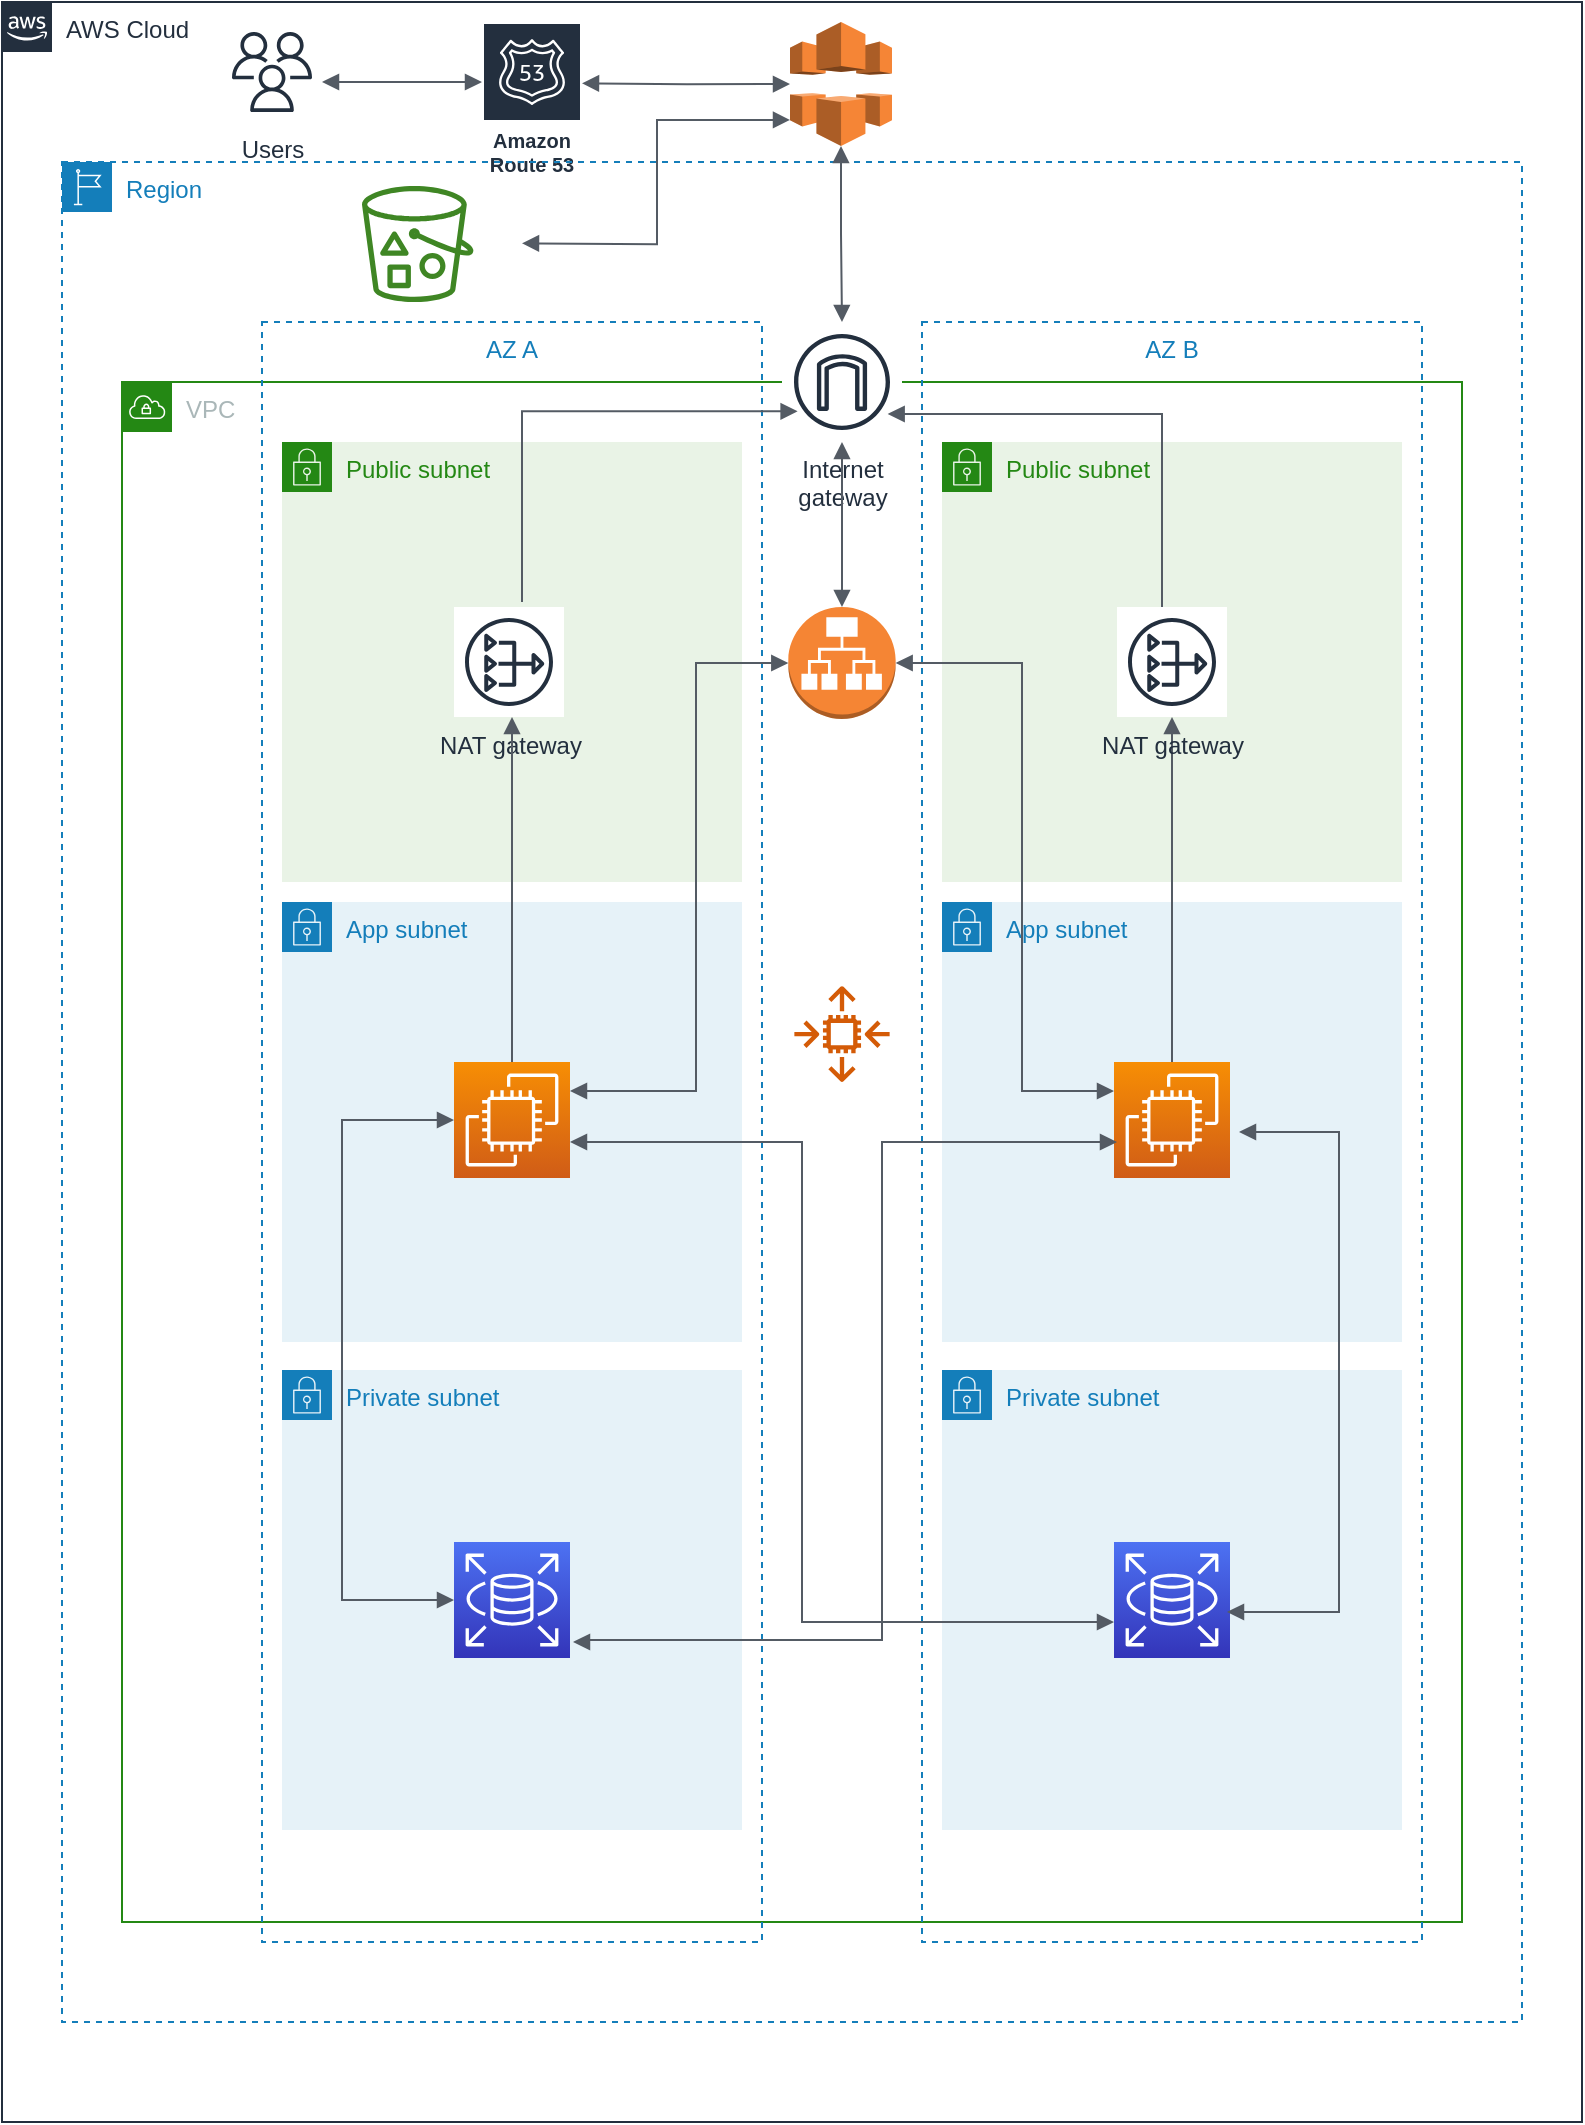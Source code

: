 <mxfile version="21.6.1" type="github">
  <diagram name="Página-1" id="1Rz9W2KNJqUkcTFK6xZG">
    <mxGraphModel dx="1500" dy="827" grid="1" gridSize="10" guides="1" tooltips="1" connect="1" arrows="1" fold="1" page="1" pageScale="1" pageWidth="827" pageHeight="1169" math="0" shadow="0">
      <root>
        <mxCell id="0" />
        <mxCell id="1" parent="0" />
        <mxCell id="sQ7NP-9YRCdX116FE9q4-1" value="AWS Cloud" style="points=[[0,0],[0.25,0],[0.5,0],[0.75,0],[1,0],[1,0.25],[1,0.5],[1,0.75],[1,1],[0.75,1],[0.5,1],[0.25,1],[0,1],[0,0.75],[0,0.5],[0,0.25]];outlineConnect=0;gradientColor=none;html=1;whiteSpace=wrap;fontSize=12;fontStyle=0;container=1;pointerEvents=0;collapsible=0;recursiveResize=0;shape=mxgraph.aws4.group;grIcon=mxgraph.aws4.group_aws_cloud_alt;strokeColor=#232F3E;fillColor=none;verticalAlign=top;align=left;spacingLeft=30;fontColor=#232F3E;dashed=0;" vertex="1" parent="1">
          <mxGeometry x="20" y="20" width="790" height="1060" as="geometry" />
        </mxCell>
        <mxCell id="sQ7NP-9YRCdX116FE9q4-57" value="Users" style="sketch=0;outlineConnect=0;fontColor=#232F3E;gradientColor=none;strokeColor=#232F3E;fillColor=#ffffff;dashed=0;verticalLabelPosition=bottom;verticalAlign=top;align=center;html=1;fontSize=12;fontStyle=0;aspect=fixed;shape=mxgraph.aws4.resourceIcon;resIcon=mxgraph.aws4.users;" vertex="1" parent="sQ7NP-9YRCdX116FE9q4-1">
          <mxGeometry x="110" y="10" width="50" height="50" as="geometry" />
        </mxCell>
        <mxCell id="sQ7NP-9YRCdX116FE9q4-62" value="Amazon Route 53" style="sketch=0;outlineConnect=0;fontColor=#232F3E;gradientColor=none;strokeColor=#ffffff;fillColor=#232F3E;dashed=0;verticalLabelPosition=middle;verticalAlign=bottom;align=center;html=1;whiteSpace=wrap;fontSize=10;fontStyle=1;spacing=3;shape=mxgraph.aws4.productIcon;prIcon=mxgraph.aws4.route_53;" vertex="1" parent="sQ7NP-9YRCdX116FE9q4-1">
          <mxGeometry x="240" y="10" width="50" height="81" as="geometry" />
        </mxCell>
        <mxCell id="sQ7NP-9YRCdX116FE9q4-65" value="" style="edgeStyle=orthogonalEdgeStyle;html=1;endArrow=block;elbow=vertical;startArrow=block;startFill=1;endFill=1;strokeColor=#545B64;rounded=0;" edge="1" parent="sQ7NP-9YRCdX116FE9q4-1">
          <mxGeometry width="100" relative="1" as="geometry">
            <mxPoint x="160" y="40" as="sourcePoint" />
            <mxPoint x="240" y="40" as="targetPoint" />
          </mxGeometry>
        </mxCell>
        <mxCell id="sQ7NP-9YRCdX116FE9q4-66" value="" style="outlineConnect=0;dashed=0;verticalLabelPosition=bottom;verticalAlign=top;align=center;html=1;shape=mxgraph.aws3.cloudfront;fillColor=#F58536;gradientColor=none;" vertex="1" parent="sQ7NP-9YRCdX116FE9q4-1">
          <mxGeometry x="394" y="10" width="51" height="62" as="geometry" />
        </mxCell>
        <mxCell id="sQ7NP-9YRCdX116FE9q4-67" value="" style="edgeStyle=orthogonalEdgeStyle;html=1;endArrow=block;elbow=vertical;startArrow=block;startFill=1;endFill=1;strokeColor=#545B64;rounded=0;entryX=0;entryY=0.5;entryDx=0;entryDy=0;entryPerimeter=0;" edge="1" parent="sQ7NP-9YRCdX116FE9q4-1" target="sQ7NP-9YRCdX116FE9q4-66">
          <mxGeometry width="100" relative="1" as="geometry">
            <mxPoint x="290" y="40.64" as="sourcePoint" />
            <mxPoint x="370" y="40.64" as="targetPoint" />
          </mxGeometry>
        </mxCell>
        <mxCell id="sQ7NP-9YRCdX116FE9q4-2" value="Region" style="points=[[0,0],[0.25,0],[0.5,0],[0.75,0],[1,0],[1,0.25],[1,0.5],[1,0.75],[1,1],[0.75,1],[0.5,1],[0.25,1],[0,1],[0,0.75],[0,0.5],[0,0.25]];outlineConnect=0;gradientColor=none;html=1;whiteSpace=wrap;fontSize=12;fontStyle=0;container=1;pointerEvents=0;collapsible=0;recursiveResize=0;shape=mxgraph.aws4.group;grIcon=mxgraph.aws4.group_region;strokeColor=#147EBA;fillColor=none;verticalAlign=top;align=left;spacingLeft=30;fontColor=#147EBA;dashed=1;" vertex="1" parent="1">
          <mxGeometry x="50" y="100" width="730" height="930" as="geometry" />
        </mxCell>
        <mxCell id="sQ7NP-9YRCdX116FE9q4-31" value="" style="sketch=0;outlineConnect=0;fontColor=#232F3E;gradientColor=none;fillColor=#3F8624;strokeColor=none;dashed=0;verticalLabelPosition=bottom;verticalAlign=top;align=center;html=1;fontSize=12;fontStyle=0;aspect=fixed;pointerEvents=1;shape=mxgraph.aws4.bucket_with_objects;" vertex="1" parent="sQ7NP-9YRCdX116FE9q4-2">
          <mxGeometry x="150.0" y="12" width="55.77" height="58" as="geometry" />
        </mxCell>
        <mxCell id="sQ7NP-9YRCdX116FE9q4-69" value="" style="edgeStyle=orthogonalEdgeStyle;html=1;endArrow=block;elbow=vertical;startArrow=block;startFill=1;endFill=1;strokeColor=#545B64;rounded=0;entryX=0;entryY=0.79;entryDx=0;entryDy=0;entryPerimeter=0;" edge="1" parent="sQ7NP-9YRCdX116FE9q4-2" target="sQ7NP-9YRCdX116FE9q4-66">
          <mxGeometry width="100" relative="1" as="geometry">
            <mxPoint x="230" y="40.64" as="sourcePoint" />
            <mxPoint x="330" y="40.64" as="targetPoint" />
          </mxGeometry>
        </mxCell>
        <mxCell id="sQ7NP-9YRCdX116FE9q4-3" value="VPC" style="points=[[0,0],[0.25,0],[0.5,0],[0.75,0],[1,0],[1,0.25],[1,0.5],[1,0.75],[1,1],[0.75,1],[0.5,1],[0.25,1],[0,1],[0,0.75],[0,0.5],[0,0.25]];outlineConnect=0;gradientColor=none;html=1;whiteSpace=wrap;fontSize=12;fontStyle=0;container=1;pointerEvents=0;collapsible=0;recursiveResize=0;shape=mxgraph.aws4.group;grIcon=mxgraph.aws4.group_vpc;strokeColor=#248814;fillColor=none;verticalAlign=top;align=left;spacingLeft=30;fontColor=#AAB7B8;dashed=0;" vertex="1" parent="1">
          <mxGeometry x="80" y="210" width="670" height="770" as="geometry" />
        </mxCell>
        <mxCell id="sQ7NP-9YRCdX116FE9q4-23" value="AZ A" style="fillColor=none;strokeColor=#147EBA;dashed=1;verticalAlign=top;fontStyle=0;fontColor=#147EBA;whiteSpace=wrap;html=1;" vertex="1" parent="sQ7NP-9YRCdX116FE9q4-3">
          <mxGeometry x="70" y="-30" width="250" height="810" as="geometry" />
        </mxCell>
        <mxCell id="sQ7NP-9YRCdX116FE9q4-5" value="AZ B" style="fillColor=none;strokeColor=#147EBA;dashed=1;verticalAlign=top;fontStyle=0;fontColor=#147EBA;whiteSpace=wrap;html=1;" vertex="1" parent="sQ7NP-9YRCdX116FE9q4-3">
          <mxGeometry x="400" y="-30" width="250" height="810" as="geometry" />
        </mxCell>
        <mxCell id="sQ7NP-9YRCdX116FE9q4-12" value="App subnet" style="points=[[0,0],[0.25,0],[0.5,0],[0.75,0],[1,0],[1,0.25],[1,0.5],[1,0.75],[1,1],[0.75,1],[0.5,1],[0.25,1],[0,1],[0,0.75],[0,0.5],[0,0.25]];outlineConnect=0;gradientColor=none;html=1;whiteSpace=wrap;fontSize=12;fontStyle=0;container=1;pointerEvents=0;collapsible=0;recursiveResize=0;shape=mxgraph.aws4.group;grIcon=mxgraph.aws4.group_security_group;grStroke=0;strokeColor=#147EBA;fillColor=#E6F2F8;verticalAlign=top;align=left;spacingLeft=30;fontColor=#147EBA;dashed=0;" vertex="1" parent="sQ7NP-9YRCdX116FE9q4-3">
          <mxGeometry x="410" y="260" width="230" height="220" as="geometry" />
        </mxCell>
        <mxCell id="sQ7NP-9YRCdX116FE9q4-29" value="" style="sketch=0;points=[[0,0,0],[0.25,0,0],[0.5,0,0],[0.75,0,0],[1,0,0],[0,1,0],[0.25,1,0],[0.5,1,0],[0.75,1,0],[1,1,0],[0,0.25,0],[0,0.5,0],[0,0.75,0],[1,0.25,0],[1,0.5,0],[1,0.75,0]];outlineConnect=0;fontColor=#232F3E;gradientColor=#F78E04;gradientDirection=north;fillColor=#D05C17;strokeColor=#ffffff;dashed=0;verticalLabelPosition=bottom;verticalAlign=top;align=center;html=1;fontSize=12;fontStyle=0;aspect=fixed;shape=mxgraph.aws4.resourceIcon;resIcon=mxgraph.aws4.ec2;" vertex="1" parent="sQ7NP-9YRCdX116FE9q4-12">
          <mxGeometry x="86" y="80" width="58" height="58" as="geometry" />
        </mxCell>
        <mxCell id="sQ7NP-9YRCdX116FE9q4-15" value="Private subnet" style="points=[[0,0],[0.25,0],[0.5,0],[0.75,0],[1,0],[1,0.25],[1,0.5],[1,0.75],[1,1],[0.75,1],[0.5,1],[0.25,1],[0,1],[0,0.75],[0,0.5],[0,0.25]];outlineConnect=0;gradientColor=none;html=1;whiteSpace=wrap;fontSize=12;fontStyle=0;container=1;pointerEvents=0;collapsible=0;recursiveResize=0;shape=mxgraph.aws4.group;grIcon=mxgraph.aws4.group_security_group;grStroke=0;strokeColor=#147EBA;fillColor=#E6F2F8;verticalAlign=top;align=left;spacingLeft=30;fontColor=#147EBA;dashed=0;" vertex="1" parent="sQ7NP-9YRCdX116FE9q4-3">
          <mxGeometry x="410" y="494" width="230" height="230" as="geometry" />
        </mxCell>
        <mxCell id="sQ7NP-9YRCdX116FE9q4-34" value="" style="sketch=0;points=[[0,0,0],[0.25,0,0],[0.5,0,0],[0.75,0,0],[1,0,0],[0,1,0],[0.25,1,0],[0.5,1,0],[0.75,1,0],[1,1,0],[0,0.25,0],[0,0.5,0],[0,0.75,0],[1,0.25,0],[1,0.5,0],[1,0.75,0]];outlineConnect=0;fontColor=#232F3E;gradientColor=#4D72F3;gradientDirection=north;fillColor=#3334B9;strokeColor=#ffffff;dashed=0;verticalLabelPosition=bottom;verticalAlign=top;align=center;html=1;fontSize=12;fontStyle=0;aspect=fixed;shape=mxgraph.aws4.resourceIcon;resIcon=mxgraph.aws4.rds;" vertex="1" parent="sQ7NP-9YRCdX116FE9q4-15">
          <mxGeometry x="86" y="86" width="58" height="58" as="geometry" />
        </mxCell>
        <mxCell id="sQ7NP-9YRCdX116FE9q4-16" value="Internet&#xa;gateway" style="sketch=0;outlineConnect=0;fontColor=#232F3E;gradientColor=none;strokeColor=#232F3E;fillColor=#ffffff;dashed=0;verticalLabelPosition=bottom;verticalAlign=top;align=center;html=1;fontSize=12;fontStyle=0;aspect=fixed;shape=mxgraph.aws4.resourceIcon;resIcon=mxgraph.aws4.internet_gateway;" vertex="1" parent="sQ7NP-9YRCdX116FE9q4-3">
          <mxGeometry x="330" y="-30" width="60" height="60" as="geometry" />
        </mxCell>
        <mxCell id="sQ7NP-9YRCdX116FE9q4-24" value="App subnet" style="points=[[0,0],[0.25,0],[0.5,0],[0.75,0],[1,0],[1,0.25],[1,0.5],[1,0.75],[1,1],[0.75,1],[0.5,1],[0.25,1],[0,1],[0,0.75],[0,0.5],[0,0.25]];outlineConnect=0;gradientColor=none;html=1;whiteSpace=wrap;fontSize=12;fontStyle=0;container=1;pointerEvents=0;collapsible=0;recursiveResize=0;shape=mxgraph.aws4.group;grIcon=mxgraph.aws4.group_security_group;grStroke=0;strokeColor=#147EBA;fillColor=#E6F2F8;verticalAlign=top;align=left;spacingLeft=30;fontColor=#147EBA;dashed=0;" vertex="1" parent="sQ7NP-9YRCdX116FE9q4-3">
          <mxGeometry x="80" y="260" width="230" height="220" as="geometry" />
        </mxCell>
        <mxCell id="sQ7NP-9YRCdX116FE9q4-28" value="" style="sketch=0;points=[[0,0,0],[0.25,0,0],[0.5,0,0],[0.75,0,0],[1,0,0],[0,1,0],[0.25,1,0],[0.5,1,0],[0.75,1,0],[1,1,0],[0,0.25,0],[0,0.5,0],[0,0.75,0],[1,0.25,0],[1,0.5,0],[1,0.75,0]];outlineConnect=0;fontColor=#232F3E;gradientColor=#F78E04;gradientDirection=north;fillColor=#D05C17;strokeColor=#ffffff;dashed=0;verticalLabelPosition=bottom;verticalAlign=top;align=center;html=1;fontSize=12;fontStyle=0;aspect=fixed;shape=mxgraph.aws4.resourceIcon;resIcon=mxgraph.aws4.ec2;" vertex="1" parent="sQ7NP-9YRCdX116FE9q4-24">
          <mxGeometry x="86" y="80" width="58" height="58" as="geometry" />
        </mxCell>
        <mxCell id="sQ7NP-9YRCdX116FE9q4-25" value="Private subnet" style="points=[[0,0],[0.25,0],[0.5,0],[0.75,0],[1,0],[1,0.25],[1,0.5],[1,0.75],[1,1],[0.75,1],[0.5,1],[0.25,1],[0,1],[0,0.75],[0,0.5],[0,0.25]];outlineConnect=0;gradientColor=none;html=1;whiteSpace=wrap;fontSize=12;fontStyle=0;container=1;pointerEvents=0;collapsible=0;recursiveResize=0;shape=mxgraph.aws4.group;grIcon=mxgraph.aws4.group_security_group;grStroke=0;strokeColor=#147EBA;fillColor=#E6F2F8;verticalAlign=top;align=left;spacingLeft=30;fontColor=#147EBA;dashed=0;" vertex="1" parent="sQ7NP-9YRCdX116FE9q4-3">
          <mxGeometry x="80" y="494" width="230" height="230" as="geometry" />
        </mxCell>
        <mxCell id="sQ7NP-9YRCdX116FE9q4-27" value="" style="sketch=0;outlineConnect=0;fontColor=#232F3E;gradientColor=none;fillColor=#D45B07;strokeColor=none;dashed=0;verticalLabelPosition=bottom;verticalAlign=top;align=center;html=1;fontSize=12;fontStyle=0;aspect=fixed;pointerEvents=1;shape=mxgraph.aws4.auto_scaling2;" vertex="1" parent="sQ7NP-9YRCdX116FE9q4-3">
          <mxGeometry x="336" y="302" width="48" height="48" as="geometry" />
        </mxCell>
        <mxCell id="sQ7NP-9YRCdX116FE9q4-30" value="" style="outlineConnect=0;dashed=0;verticalLabelPosition=bottom;verticalAlign=top;align=center;html=1;shape=mxgraph.aws3.application_load_balancer;fillColor=#F58534;gradientColor=none;" vertex="1" parent="sQ7NP-9YRCdX116FE9q4-3">
          <mxGeometry x="333.16" y="112.5" width="53.67" height="56" as="geometry" />
        </mxCell>
        <mxCell id="sQ7NP-9YRCdX116FE9q4-33" value="" style="sketch=0;points=[[0,0,0],[0.25,0,0],[0.5,0,0],[0.75,0,0],[1,0,0],[0,1,0],[0.25,1,0],[0.5,1,0],[0.75,1,0],[1,1,0],[0,0.25,0],[0,0.5,0],[0,0.75,0],[1,0.25,0],[1,0.5,0],[1,0.75,0]];outlineConnect=0;fontColor=#232F3E;gradientColor=#4D72F3;gradientDirection=north;fillColor=#3334B9;strokeColor=#ffffff;dashed=0;verticalLabelPosition=bottom;verticalAlign=top;align=center;html=1;fontSize=12;fontStyle=0;aspect=fixed;shape=mxgraph.aws4.resourceIcon;resIcon=mxgraph.aws4.rds;" vertex="1" parent="sQ7NP-9YRCdX116FE9q4-3">
          <mxGeometry x="166" y="580" width="58" height="58" as="geometry" />
        </mxCell>
        <mxCell id="sQ7NP-9YRCdX116FE9q4-35" value="Public subnet" style="points=[[0,0],[0.25,0],[0.5,0],[0.75,0],[1,0],[1,0.25],[1,0.5],[1,0.75],[1,1],[0.75,1],[0.5,1],[0.25,1],[0,1],[0,0.75],[0,0.5],[0,0.25]];outlineConnect=0;gradientColor=none;html=1;whiteSpace=wrap;fontSize=12;fontStyle=0;container=1;pointerEvents=0;collapsible=0;recursiveResize=0;shape=mxgraph.aws4.group;grIcon=mxgraph.aws4.group_security_group;grStroke=0;strokeColor=#248814;fillColor=#E9F3E6;verticalAlign=top;align=left;spacingLeft=30;fontColor=#248814;dashed=0;" vertex="1" parent="sQ7NP-9YRCdX116FE9q4-3">
          <mxGeometry x="80" y="30" width="230" height="220" as="geometry" />
        </mxCell>
        <mxCell id="sQ7NP-9YRCdX116FE9q4-36" value="NAT gateway" style="sketch=0;outlineConnect=0;fontColor=#232F3E;gradientColor=none;strokeColor=#232F3E;fillColor=#ffffff;dashed=0;verticalLabelPosition=bottom;verticalAlign=top;align=center;html=1;fontSize=12;fontStyle=0;aspect=fixed;shape=mxgraph.aws4.resourceIcon;resIcon=mxgraph.aws4.nat_gateway;" vertex="1" parent="sQ7NP-9YRCdX116FE9q4-35">
          <mxGeometry x="86" y="82.5" width="55" height="55" as="geometry" />
        </mxCell>
        <mxCell id="sQ7NP-9YRCdX116FE9q4-55" value="" style="edgeStyle=orthogonalEdgeStyle;html=1;endArrow=block;elbow=vertical;startArrow=none;endFill=1;strokeColor=#545B64;rounded=0;entryX=0.13;entryY=0.744;entryDx=0;entryDy=0;entryPerimeter=0;" edge="1" parent="sQ7NP-9YRCdX116FE9q4-35" target="sQ7NP-9YRCdX116FE9q4-16">
          <mxGeometry width="100" relative="1" as="geometry">
            <mxPoint x="120" y="80" as="sourcePoint" />
            <mxPoint x="220" y="80" as="targetPoint" />
            <Array as="points">
              <mxPoint x="120" y="-15" />
            </Array>
          </mxGeometry>
        </mxCell>
        <mxCell id="sQ7NP-9YRCdX116FE9q4-38" value="Public subnet" style="points=[[0,0],[0.25,0],[0.5,0],[0.75,0],[1,0],[1,0.25],[1,0.5],[1,0.75],[1,1],[0.75,1],[0.5,1],[0.25,1],[0,1],[0,0.75],[0,0.5],[0,0.25]];outlineConnect=0;gradientColor=none;html=1;whiteSpace=wrap;fontSize=12;fontStyle=0;container=1;pointerEvents=0;collapsible=0;recursiveResize=0;shape=mxgraph.aws4.group;grIcon=mxgraph.aws4.group_security_group;grStroke=0;strokeColor=#248814;fillColor=#E9F3E6;verticalAlign=top;align=left;spacingLeft=30;fontColor=#248814;dashed=0;" vertex="1" parent="sQ7NP-9YRCdX116FE9q4-3">
          <mxGeometry x="410" y="30" width="230" height="220" as="geometry" />
        </mxCell>
        <mxCell id="sQ7NP-9YRCdX116FE9q4-41" value="" style="edgeStyle=orthogonalEdgeStyle;html=1;endArrow=block;elbow=vertical;startArrow=block;startFill=1;endFill=1;strokeColor=#545B64;rounded=0;exitX=0;exitY=0.5;exitDx=0;exitDy=0;exitPerimeter=0;entryX=0;entryY=0.5;entryDx=0;entryDy=0;entryPerimeter=0;" edge="1" parent="sQ7NP-9YRCdX116FE9q4-3" source="sQ7NP-9YRCdX116FE9q4-33" target="sQ7NP-9YRCdX116FE9q4-28">
          <mxGeometry width="100" relative="1" as="geometry">
            <mxPoint x="90" y="594" as="sourcePoint" />
            <mxPoint x="90" y="360" as="targetPoint" />
            <Array as="points">
              <mxPoint x="110" y="609" />
              <mxPoint x="110" y="369" />
            </Array>
          </mxGeometry>
        </mxCell>
        <mxCell id="sQ7NP-9YRCdX116FE9q4-42" value="" style="edgeStyle=orthogonalEdgeStyle;html=1;endArrow=none;elbow=vertical;startArrow=block;startFill=1;strokeColor=#545B64;rounded=0;entryX=0.5;entryY=0;entryDx=0;entryDy=0;entryPerimeter=0;" edge="1" parent="sQ7NP-9YRCdX116FE9q4-3" source="sQ7NP-9YRCdX116FE9q4-39" target="sQ7NP-9YRCdX116FE9q4-29">
          <mxGeometry width="100" relative="1" as="geometry">
            <mxPoint x="470" y="220" as="sourcePoint" />
            <mxPoint x="570" y="220" as="targetPoint" />
          </mxGeometry>
        </mxCell>
        <mxCell id="sQ7NP-9YRCdX116FE9q4-39" value="NAT gateway" style="sketch=0;outlineConnect=0;fontColor=#232F3E;gradientColor=none;strokeColor=#232F3E;fillColor=#ffffff;dashed=0;verticalLabelPosition=bottom;verticalAlign=top;align=center;html=1;fontSize=12;fontStyle=0;aspect=fixed;shape=mxgraph.aws4.resourceIcon;resIcon=mxgraph.aws4.nat_gateway;" vertex="1" parent="sQ7NP-9YRCdX116FE9q4-3">
          <mxGeometry x="497.5" y="112.5" width="55" height="55" as="geometry" />
        </mxCell>
        <mxCell id="sQ7NP-9YRCdX116FE9q4-46" value="" style="edgeStyle=orthogonalEdgeStyle;html=1;endArrow=none;elbow=vertical;startArrow=block;startFill=1;strokeColor=#545B64;rounded=0;entryX=0.5;entryY=0;entryDx=0;entryDy=0;entryPerimeter=0;" edge="1" parent="sQ7NP-9YRCdX116FE9q4-3" source="sQ7NP-9YRCdX116FE9q4-36" target="sQ7NP-9YRCdX116FE9q4-28">
          <mxGeometry width="100" relative="1" as="geometry">
            <mxPoint x="280" y="360" as="sourcePoint" />
            <mxPoint x="380" y="360" as="targetPoint" />
            <Array as="points">
              <mxPoint x="195" y="230" />
              <mxPoint x="195" y="230" />
            </Array>
          </mxGeometry>
        </mxCell>
        <mxCell id="sQ7NP-9YRCdX116FE9q4-47" value="" style="edgeStyle=orthogonalEdgeStyle;html=1;endArrow=block;elbow=vertical;startArrow=block;startFill=1;endFill=1;strokeColor=#545B64;rounded=0;" edge="1" parent="sQ7NP-9YRCdX116FE9q4-3">
          <mxGeometry width="100" relative="1" as="geometry">
            <mxPoint x="224" y="380" as="sourcePoint" />
            <mxPoint x="496" y="620" as="targetPoint" />
            <Array as="points">
              <mxPoint x="224" y="380" />
              <mxPoint x="340" y="380" />
              <mxPoint x="340" y="620" />
            </Array>
          </mxGeometry>
        </mxCell>
        <mxCell id="sQ7NP-9YRCdX116FE9q4-49" value="" style="edgeStyle=orthogonalEdgeStyle;html=1;endArrow=block;elbow=vertical;startArrow=block;startFill=1;endFill=1;strokeColor=#545B64;rounded=0;entryX=0.5;entryY=0;entryDx=0;entryDy=0;entryPerimeter=0;" edge="1" parent="sQ7NP-9YRCdX116FE9q4-3" source="sQ7NP-9YRCdX116FE9q4-16" target="sQ7NP-9YRCdX116FE9q4-30">
          <mxGeometry width="100" relative="1" as="geometry">
            <mxPoint x="280" y="160" as="sourcePoint" />
            <mxPoint x="380" y="160" as="targetPoint" />
          </mxGeometry>
        </mxCell>
        <mxCell id="sQ7NP-9YRCdX116FE9q4-51" value="" style="edgeStyle=orthogonalEdgeStyle;html=1;endArrow=block;elbow=vertical;startArrow=block;startFill=1;endFill=1;strokeColor=#545B64;rounded=0;exitX=1;exitY=0.5;exitDx=0;exitDy=0;exitPerimeter=0;" edge="1" parent="sQ7NP-9YRCdX116FE9q4-3">
          <mxGeometry width="100" relative="1" as="geometry">
            <mxPoint x="225.5" y="630" as="sourcePoint" />
            <mxPoint x="497.5" y="380" as="targetPoint" />
            <Array as="points">
              <mxPoint x="232" y="630" />
              <mxPoint x="232" y="629" />
              <mxPoint x="380" y="629" />
              <mxPoint x="380" y="380" />
            </Array>
          </mxGeometry>
        </mxCell>
        <mxCell id="sQ7NP-9YRCdX116FE9q4-53" value="" style="edgeStyle=orthogonalEdgeStyle;html=1;endArrow=block;elbow=vertical;startArrow=block;startFill=1;endFill=1;strokeColor=#545B64;rounded=0;" edge="1" parent="sQ7NP-9YRCdX116FE9q4-3">
          <mxGeometry width="100" relative="1" as="geometry">
            <mxPoint x="552.5" y="615" as="sourcePoint" />
            <mxPoint x="558.5" y="375" as="targetPoint" />
            <Array as="points">
              <mxPoint x="608.5" y="615" />
              <mxPoint x="608.5" y="375" />
            </Array>
          </mxGeometry>
        </mxCell>
        <mxCell id="sQ7NP-9YRCdX116FE9q4-56" value="" style="edgeStyle=orthogonalEdgeStyle;html=1;endArrow=block;elbow=vertical;startArrow=none;endFill=1;strokeColor=#545B64;rounded=0;" edge="1" parent="sQ7NP-9YRCdX116FE9q4-3" source="sQ7NP-9YRCdX116FE9q4-39">
          <mxGeometry width="100" relative="1" as="geometry">
            <mxPoint x="512.83" y="108.5" as="sourcePoint" />
            <mxPoint x="382.83" y="16" as="targetPoint" />
            <Array as="points">
              <mxPoint x="520" y="16" />
            </Array>
          </mxGeometry>
        </mxCell>
        <mxCell id="sQ7NP-9YRCdX116FE9q4-60" value="" style="edgeStyle=orthogonalEdgeStyle;html=1;endArrow=block;elbow=vertical;startArrow=block;startFill=1;endFill=1;strokeColor=#545B64;rounded=0;exitX=1;exitY=0.5;exitDx=0;exitDy=0;exitPerimeter=0;entryX=0;entryY=0.25;entryDx=0;entryDy=0;entryPerimeter=0;" edge="1" parent="sQ7NP-9YRCdX116FE9q4-3">
          <mxGeometry width="100" relative="1" as="geometry">
            <mxPoint x="386.83" y="140.5" as="sourcePoint" />
            <mxPoint x="496" y="354.5" as="targetPoint" />
            <Array as="points">
              <mxPoint x="450" y="140" />
              <mxPoint x="450" y="354" />
            </Array>
          </mxGeometry>
        </mxCell>
        <mxCell id="sQ7NP-9YRCdX116FE9q4-61" value="" style="edgeStyle=orthogonalEdgeStyle;html=1;endArrow=block;elbow=vertical;startArrow=block;startFill=1;endFill=1;strokeColor=#545B64;rounded=0;exitX=0;exitY=0.5;exitDx=0;exitDy=0;exitPerimeter=0;entryX=1;entryY=0.25;entryDx=0;entryDy=0;entryPerimeter=0;" edge="1" parent="sQ7NP-9YRCdX116FE9q4-3" source="sQ7NP-9YRCdX116FE9q4-30" target="sQ7NP-9YRCdX116FE9q4-28">
          <mxGeometry width="100" relative="1" as="geometry">
            <mxPoint x="224.0" y="140.01" as="sourcePoint" />
            <mxPoint x="333.17" y="354.01" as="targetPoint" />
            <Array as="points">
              <mxPoint x="287" y="140" />
              <mxPoint x="287" y="354" />
            </Array>
          </mxGeometry>
        </mxCell>
        <mxCell id="sQ7NP-9YRCdX116FE9q4-8" style="edgeStyle=orthogonalEdgeStyle;rounded=0;orthogonalLoop=1;jettySize=auto;html=1;exitX=0.5;exitY=1;exitDx=0;exitDy=0;" edge="1" parent="1" source="sQ7NP-9YRCdX116FE9q4-3" target="sQ7NP-9YRCdX116FE9q4-3">
          <mxGeometry relative="1" as="geometry" />
        </mxCell>
        <mxCell id="sQ7NP-9YRCdX116FE9q4-68" value="" style="edgeStyle=orthogonalEdgeStyle;html=1;endArrow=block;elbow=vertical;startArrow=block;startFill=1;endFill=1;strokeColor=#545B64;rounded=0;exitX=0.5;exitY=1;exitDx=0;exitDy=0;exitPerimeter=0;" edge="1" parent="1" source="sQ7NP-9YRCdX116FE9q4-66" target="sQ7NP-9YRCdX116FE9q4-16">
          <mxGeometry width="100" relative="1" as="geometry">
            <mxPoint x="385.5" y="140.57" as="sourcePoint" />
            <mxPoint x="485.5" y="140.93" as="targetPoint" />
          </mxGeometry>
        </mxCell>
      </root>
    </mxGraphModel>
  </diagram>
</mxfile>
